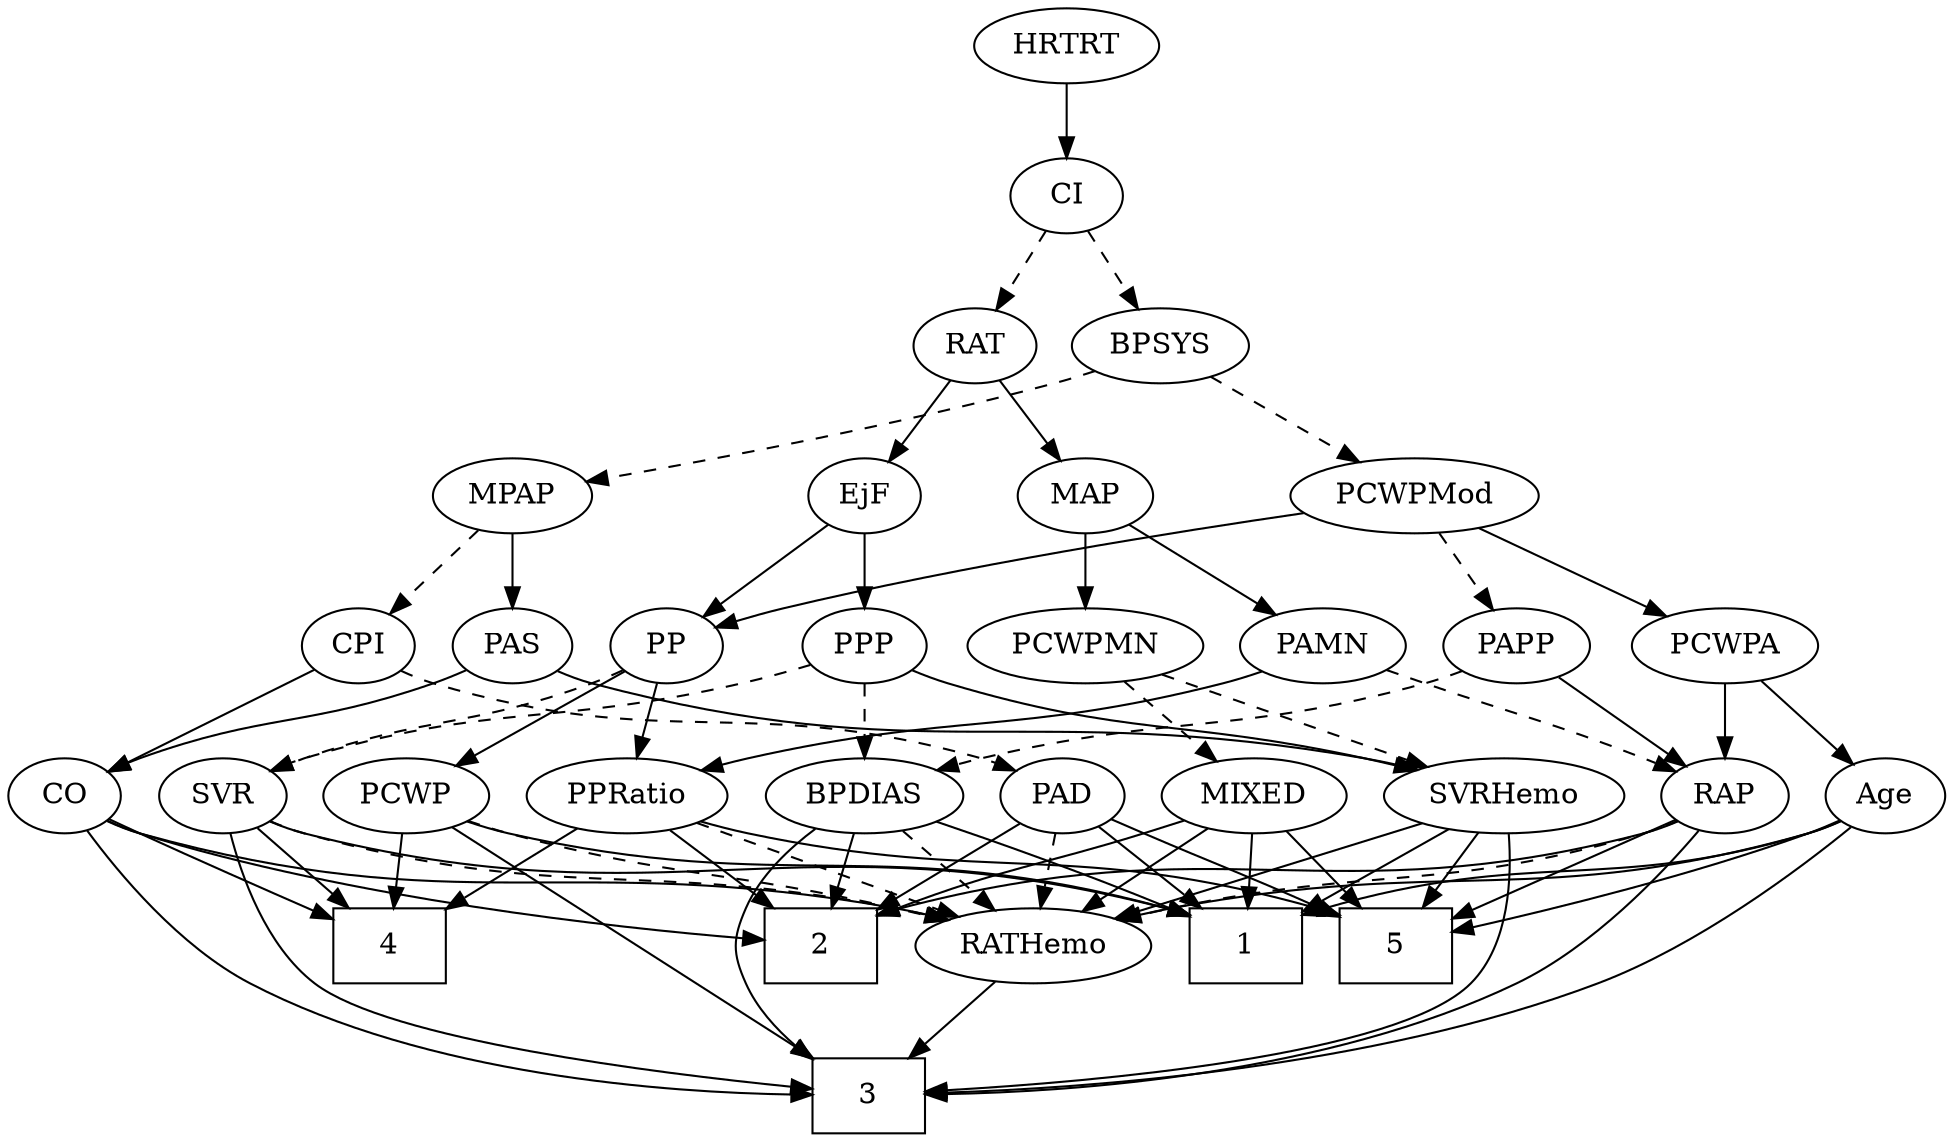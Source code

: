 strict digraph {
	graph [bb="0,0,854,540"];
	node [label="\N"];
	1	[height=0.5,
		pos="540,90",
		shape=box,
		width=0.75];
	2	[height=0.5,
		pos="352,90",
		shape=box,
		width=0.75];
	3	[height=0.5,
		pos="371,18",
		shape=box,
		width=0.75];
	4	[height=0.5,
		pos="168,90",
		shape=box,
		width=0.75];
	5	[height=0.5,
		pos="612,90",
		shape=box,
		width=0.75];
	Age	[height=0.5,
		pos="827,162",
		width=0.75];
	Age -> 1	[pos="e,567.2,104.8 806.45,150.11 801.5,147.82 796.14,145.61 791,144 701.52,115.97 670.46,135.6 576.78,107.74",
		style=solid];
	Age -> 3	[pos="e,398.13,19.06 812.29,146.58 790.72,126.35 748.34,90.007 705,72 603.52,29.833 471.89,20.994 408.44,19.289",
		style=solid];
	Age -> 5	[pos="e,639.11,97.642 805.91,150.38 801.07,148.13 795.91,145.87 791,144 742.84,125.62 685.43,109.62 648.85,100.14",
		style=solid];
	RATHemo	[height=0.5,
		pos="446,90",
		width=1.3721];
	Age -> RATHemo	[pos="e,481.97,102.51 806.5,149.96 801.54,147.67 796.18,145.51 791,144 667.56,108.1 629.86,134.16 504,108 500.07,107.18 496.01,106.23 \
491.96,105.2",
		style=solid];
	EjF	[height=0.5,
		pos="374,306",
		width=0.75];
	PP	[height=0.5,
		pos="288,234",
		width=0.75];
	EjF -> PP	[pos="e,304.53,248.46 357.42,291.5 344.69,281.14 326.91,266.67 312.54,254.97",
		style=solid];
	PPP	[height=0.5,
		pos="374,234",
		width=0.75];
	EjF -> PPP	[pos="e,374,252.1 374,287.7 374,279.98 374,270.71 374,262.11",
		style=solid];
	RAP	[height=0.5,
		pos="754,162",
		width=0.77632];
	RAP -> 2	[pos="e,379.15,104.97 732.92,149.9 727.83,147.62 722.31,145.47 717,144 578.41,105.67 531.66,146.06 389.13,107.73",
		style=solid];
	RAP -> 3	[pos="e,398.31,18.346 743.75,145.22 729.57,124.77 701.95,89.67 669,72 583.99,26.414 467.66,18.953 408.65,18.38",
		style=solid];
	RAP -> 5	[pos="e,639.12,104.37 732.43,150.37 710.09,139.35 674.77,121.94 648.14,108.82",
		style=solid];
	RAP -> RATHemo	[pos="e,482.34,102.36 732.85,150.13 727.76,147.84 722.27,145.62 717,144 625.25,115.71 597.56,129.54 504,108 500.14,107.11 496.16,106.12 \
492.18,105.06",
		style=dashed];
	MIXED	[height=0.5,
		pos="550,162",
		width=1.1193];
	MIXED -> 1	[pos="e,542.44,108.1 547.53,143.7 546.43,135.98 545.1,126.71 543.87,118.11",
		style=solid];
	MIXED -> 2	[pos="e,379.35,104.38 519.2,150.18 513.17,148.1 506.9,145.96 501,144 453.82,128.3 438.74,127.36 388.75,108.06",
		style=solid];
	MIXED -> 5	[pos="e,596.68,108.29 564.07,145.12 571.74,136.46 581.4,125.55 590.04,115.8",
		style=solid];
	MIXED -> RATHemo	[pos="e,468.71,106.29 528.7,146.67 513.83,136.65 493.72,123.12 477.06,111.91",
		style=solid];
	MPAP	[height=0.5,
		pos="216,306",
		width=0.97491];
	PAS	[height=0.5,
		pos="216,234",
		width=0.75];
	MPAP -> PAS	[pos="e,216,252.1 216,287.7 216,279.98 216,270.71 216,262.11",
		style=solid];
	CPI	[height=0.5,
		pos="144,234",
		width=0.75];
	MPAP -> CPI	[pos="e,158.61,249.21 200.38,289.81 190.3,280.01 177.04,267.12 165.91,256.3",
		style=dashed];
	BPSYS	[height=0.5,
		pos="505,378",
		width=1.0471];
	BPSYS -> MPAP	[pos="e,248.83,312.77 476.36,365.97 470.35,363.84 464,361.73 458,360 389.14,340.1 307.39,323.65 258.7,314.59",
		style=dashed];
	PCWPMod	[height=0.5,
		pos="616,306",
		width=1.4443];
	BPSYS -> PCWPMod	[pos="e,592.19,322.01 526.93,363.17 543.11,352.97 565.39,338.92 583.62,327.42",
		style=dashed];
	PAD	[height=0.5,
		pos="463,162",
		width=0.79437];
	PAD -> 1	[pos="e,521.18,108.11 478.58,146.83 488.58,137.75 501.82,125.71 513.44,115.14",
		style=solid];
	PAD -> 2	[pos="e,379.3,108.22 443.41,148.65 428.04,138.96 406.24,125.21 387.78,113.57",
		style=solid];
	PAD -> 5	[pos="e,584.88,103.82 485.52,150.46 506.55,140.61 539.04,125.38 575.52,108.22",
		style=solid];
	PAD -> RATHemo	[pos="e,450.2,108.28 458.88,144.05 456.99,136.26 454.7,126.82 452.58,118.08",
		style=dashed];
	CO	[height=0.5,
		pos="27,162",
		width=0.75];
	CO -> 2	[pos="e,324.73,93.614 47.567,150.17 52.521,147.87 57.868,145.65 63,144 150.82,115.75 258.78,100.96 314.61,94.716",
		style=solid];
	CO -> 3	[pos="e,343.98,18.951 36.7,144.97 49.925,124.59 75.599,89.911 107,72 179.9,30.418 280.39,21.092 333.92,19.231",
		style=solid];
	CO -> 4	[pos="e,140.94,104.43 48.109,150.52 70.238,139.53 105.41,122.07 131.95,108.9",
		style=solid];
	CO -> RATHemo	[pos="e,410.35,102.51 47.487,149.9 52.444,147.62 57.812,145.47 63,144 202.84,104.43 245.5,136.55 388,108 392.11,107.18 396.35,106.2 400.58,\
105.13",
		style=solid];
	PAS -> CO	[pos="e,48.101,173.58 194.9,222.42 190.06,220.17 184.9,217.9 180,216 129.27,196.33 113.73,199.67 63,180 61.163,179.29 59.289,178.52 57.409,\
177.73",
		style=solid];
	SVRHemo	[height=0.5,
		pos="658,162",
		width=1.3902];
	PAS -> SVRHemo	[pos="e,621.74,174.54 236.48,221.88 241.44,219.59 246.81,217.45 252,216 401.34,174.3 446.8,209.58 599,180 603.18,179.19 607.49,178.22 \
611.79,177.15",
		style=solid];
	PAMN	[height=0.5,
		pos="575,234",
		width=1.011];
	PAMN -> RAP	[pos="e,732.21,173.34 603.08,222.36 608.68,220.25 614.53,218.05 620,216 663.06,199.87 674.52,197.61 717,180 718.86,179.23 720.77,178.42 \
722.68,177.59",
		style=dashed];
	PPRatio	[height=0.5,
		pos="274,162",
		width=1.1013];
	PAMN -> PPRatio	[pos="e,303.56,174.12 547.67,221.73 541.9,219.62 535.8,217.58 530,216 439.92,191.39 413.41,203.38 323,180 319.82,179.18 316.55,178.24 \
313.28,177.25",
		style=solid];
	RATHemo -> 3	[pos="e,389.35,36.124 428.6,72.765 419.13,63.925 407.23,52.817 396.71,42.997",
		style=solid];
	CPI -> PAD	[pos="e,441.28,173.94 164.53,222.04 169.48,219.75 174.84,217.56 180,216 285.35,184.16 319.33,210.76 425,180 427.28,179.34 429.61,178.56 \
431.92,177.72",
		style=dashed];
	CPI -> CO	[pos="e,46.647,174.75 124.42,221.28 105.52,209.98 76.705,192.74 55.311,179.94",
		style=solid];
	RAT	[height=0.5,
		pos="422,378",
		width=0.75827];
	RAT -> EjF	[pos="e,384.85,322.82 411.11,361.12 405.03,352.26 397.34,341.04 390.54,331.12",
		style=solid];
	MAP	[height=0.5,
		pos="471,306",
		width=0.84854];
	RAT -> MAP	[pos="e,459.82,322.98 432.87,361.46 439.07,352.62 446.96,341.34 453.96,331.34",
		style=solid];
	SVR	[height=0.5,
		pos="100,162",
		width=0.77632];
	SVR -> 1	[pos="e,512.86,105 121.07,149.86 126.16,147.58 131.68,145.44 137,144 291.96,102.07 343.89,149.6 502.74,107.75",
		style=solid];
	SVR -> 3	[pos="e,343.77,21.739 101.31,143.86 103.81,123.64 111.05,90.446 132,72 161.64,45.902 274.2,29.765 333.67,22.88",
		style=solid];
	SVR -> 4	[pos="e,151.45,108.04 114.42,146.15 123.14,137.18 134.47,125.52 144.46,115.23",
		style=solid];
	SVR -> RATHemo	[pos="e,410.01,102.41 121.12,150.03 126.21,147.75 131.71,145.56 137,144 245.1,112.14 277.87,131.91 388,108 391.93,107.15 395.97,106.17 \
400.02,105.12",
		style=dashed];
	PCWPA	[height=0.5,
		pos="754,234",
		width=1.1555];
	PCWPMod -> PCWPA	[pos="e,728.11,248.13 644.26,290.67 665.88,279.7 695.82,264.51 718.97,252.77",
		style=solid];
	PCWPMod -> PP	[pos="e,310.95,243.55 570.58,297.13 503.5,285.38 381.23,263.41 338,252 332.26,250.49 326.23,248.65 320.42,246.75",
		style=solid];
	PAPP	[height=0.5,
		pos="661,234",
		width=0.88464];
	PCWPMod -> PAPP	[pos="e,650.52,251.31 626.89,288.05 632.33,279.59 639.02,269.19 645.03,259.84",
		style=dashed];
	PCWPA -> Age	[pos="e,811.99,177.39 770.56,217.12 780.68,207.41 793.75,194.89 804.76,184.33",
		style=solid];
	PCWPA -> RAP	[pos="e,754,180.1 754,215.7 754,207.98 754,198.71 754,190.11",
		style=solid];
	PCWPMN	[height=0.5,
		pos="471,234",
		width=1.3902];
	PCWPMN -> MIXED	[pos="e,532.69,178.34 488.93,217.12 499.58,207.68 513.25,195.56 524.96,185.19",
		style=dashed];
	PCWPMN -> SVRHemo	[pos="e,624.54,175.52 504.43,220.49 535.32,208.92 581.36,191.69 614.98,179.1",
		style=dashed];
	SVRHemo -> 1	[pos="e,567.17,107.12 633.26,146.33 616.65,136.47 594.5,123.33 575.95,112.33",
		style=solid];
	SVRHemo -> 3	[pos="e,398.29,20.236 661.5,143.83 664.49,123.89 665.85,91.284 648,72 616.11,37.552 476.6,24.974 408.57,20.83",
		style=solid];
	SVRHemo -> 5	[pos="e,623.47,108.45 647.1,144.41 641.7,136.2 635.07,126.1 629.02,116.9",
		style=solid];
	SVRHemo -> RATHemo	[pos="e,481.25,102.64 622.52,149.28 586.33,137.34 530.08,118.76 490.84,105.8",
		style=solid];
	BPDIAS	[height=0.5,
		pos="374,162",
		width=1.1735];
	BPDIAS -> 1	[pos="e,512.95,103.97 404.14,149.25 428.65,139.57 464.3,125.24 503.46,108.13",
		style=solid];
	BPDIAS -> 2	[pos="e,357.43,108.28 368.67,144.05 366.22,136.26 363.26,126.82 360.51,118.08",
		style=solid];
	BPDIAS -> 3	[pos="e,345.62,36.045 350.88,146.91 338,137.64 323.15,124.23 316,108 309.55,93.359 309.74,86.725 316,72 320.73,60.862 329.08,50.93 337.87,\
42.759",
		style=solid];
	BPDIAS -> RATHemo	[pos="e,429.23,107.31 390.34,145.12 399.69,136.03 411.59,124.46 421.98,114.35",
		style=dashed];
	MAP -> PAMN	[pos="e,554.1,249.07 490.56,291.83 505.99,281.45 527.77,266.79 545.35,254.96",
		style=solid];
	MAP -> PCWPMN	[pos="e,471,252.1 471,287.7 471,279.98 471,270.71 471,262.11",
		style=solid];
	PP -> SVR	[pos="e,121.72,173.54 266.89,222.44 262.05,220.19 256.89,217.91 252,216 202.11,196.52 186.99,199.22 137,180 135.12,179.28 133.2,178.5 \
131.27,177.7",
		style=dashed];
	PP -> PPRatio	[pos="e,277.46,180.28 284.61,216.05 283.07,208.35 281.21,199.03 279.47,190.36",
		style=solid];
	PCWP	[height=0.5,
		pos="181,162",
		width=0.97491];
	PP -> PCWP	[pos="e,201.99,176.73 269.36,220.81 253.13,210.19 229.32,194.61 210.5,182.3",
		style=solid];
	PPP -> SVR	[pos="e,121.17,173.78 351.05,224.46 342.62,221.52 332.95,218.37 324,216 242.18,194.33 217.59,205.85 137,180 134.87,179.32 132.7,178.54 \
130.53,177.71",
		style=dashed];
	PPP -> SVRHemo	[pos="e,621,174.22 394.97,222.59 400.42,220.17 406.35,217.78 412,216 492.72,190.55 516.7,199.74 599,180 603.02,179.04 607.18,177.97 611.34,\
176.86",
		style=solid];
	PPP -> BPDIAS	[pos="e,374,180.1 374,215.7 374,207.98 374,198.71 374,190.11",
		style=dashed];
	PPRatio -> 2	[pos="e,332.82,108.21 291.31,145.46 301.3,136.5 314.08,125.03 325.33,114.93",
		style=solid];
	PPRatio -> 4	[pos="e,193.91,108.11 252.55,146.83 238.13,137.31 218.8,124.55 202.26,113.63",
		style=solid];
	PPRatio -> 5	[pos="e,584.82,104.87 303.26,149.82 309.7,147.65 316.52,145.57 323,144 430.26,118.02 465.23,139.33 575.02,107.77",
		style=solid];
	PPRatio -> RATHemo	[pos="e,414.34,103.88 302.4,149.44 330.33,138.07 373.26,120.6 404.91,107.72",
		style=dashed];
	PCWP -> 1	[pos="e,512.83,104.91 207.19,149.7 212.97,147.54 219.13,145.49 225,144 343.11,114.03 382.03,141.64 503.19,107.69",
		style=solid];
	PCWP -> 3	[pos="e,348.17,36.066 200.26,146.6 233.07,122.09 300.06,72.02 339.67,42.412",
		style=solid];
	PCWP -> 4	[pos="e,171.21,108.28 177.85,144.05 176.42,136.35 174.69,127.03 173.08,118.36",
		style=solid];
	PCWP -> RATHemo	[pos="e,409.28,102.17 207.77,149.92 213.4,147.79 219.36,145.7 225,144 296.03,122.57 316.14,126.44 388,108 391.78,107.03 395.69,105.98 \
399.6,104.9",
		style=dashed];
	CI	[height=0.5,
		pos="463,450",
		width=0.75];
	CI -> BPSYS	[pos="e,494.92,395.8 472.53,433.12 477.59,424.68 483.94,414.1 489.67,404.55",
		style=dashed];
	CI -> RAT	[pos="e,431.46,395.15 453.49,432.76 448.47,424.19 442.2,413.49 436.58,403.9",
		style=dashed];
	PAPP -> RAP	[pos="e,736.61,176.09 679.37,219.17 693.4,208.61 712.89,193.94 728.44,182.24",
		style=solid];
	PAPP -> BPDIAS	[pos="e,405.35,174.21 637.02,222.07 631.51,219.84 625.62,217.66 620,216 535.49,190.98 510.34,201.99 425,180 421.79,179.17 418.49,178.25 \
415.19,177.27",
		style=dashed];
	HRTRT	[height=0.5,
		pos="463,522",
		width=1.1013];
	HRTRT -> CI	[pos="e,463,468.1 463,503.7 463,495.98 463,486.71 463,478.11",
		style=solid];
}
